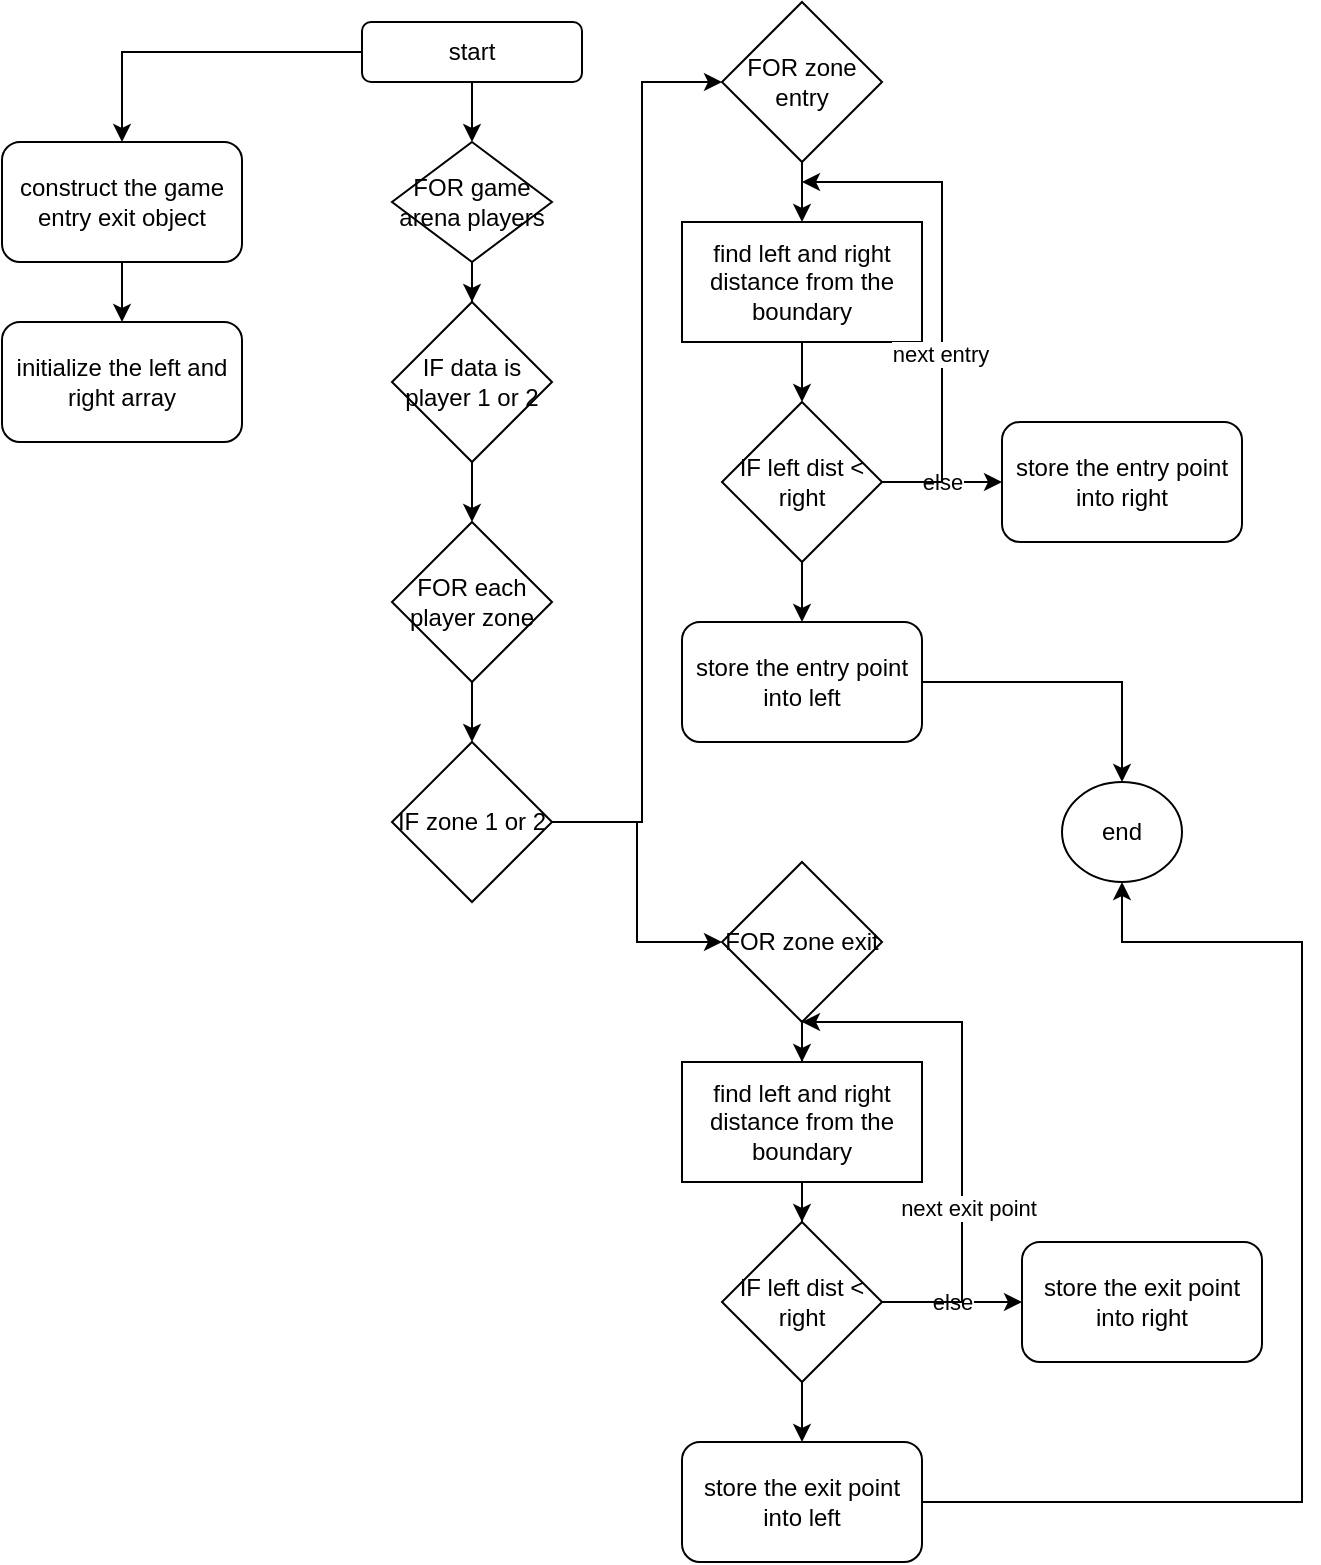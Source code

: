 <mxfile version="17.4.6" type="github">
  <diagram id="iTNfq0sCnRkNE39DYjO4" name="Page-1">
    <mxGraphModel dx="1038" dy="579" grid="1" gridSize="10" guides="1" tooltips="1" connect="1" arrows="1" fold="1" page="1" pageScale="1" pageWidth="850" pageHeight="1100" math="0" shadow="0">
      <root>
        <mxCell id="0" />
        <mxCell id="1" parent="0" />
        <mxCell id="urm9WRpr8ZQr5zMUgPNt-3" value="" style="edgeStyle=orthogonalEdgeStyle;rounded=0;orthogonalLoop=1;jettySize=auto;html=1;" edge="1" parent="1" source="urm9WRpr8ZQr5zMUgPNt-1" target="urm9WRpr8ZQr5zMUgPNt-2">
          <mxGeometry relative="1" as="geometry" />
        </mxCell>
        <mxCell id="urm9WRpr8ZQr5zMUgPNt-9" value="" style="edgeStyle=orthogonalEdgeStyle;rounded=0;orthogonalLoop=1;jettySize=auto;html=1;" edge="1" parent="1" source="urm9WRpr8ZQr5zMUgPNt-1" target="urm9WRpr8ZQr5zMUgPNt-8">
          <mxGeometry relative="1" as="geometry" />
        </mxCell>
        <mxCell id="urm9WRpr8ZQr5zMUgPNt-1" value="start" style="rounded=1;whiteSpace=wrap;html=1;" vertex="1" parent="1">
          <mxGeometry x="350" y="10" width="110" height="30" as="geometry" />
        </mxCell>
        <mxCell id="urm9WRpr8ZQr5zMUgPNt-5" value="" style="edgeStyle=orthogonalEdgeStyle;rounded=0;orthogonalLoop=1;jettySize=auto;html=1;" edge="1" parent="1" source="urm9WRpr8ZQr5zMUgPNt-2" target="urm9WRpr8ZQr5zMUgPNt-4">
          <mxGeometry relative="1" as="geometry" />
        </mxCell>
        <mxCell id="urm9WRpr8ZQr5zMUgPNt-2" value="construct the game entry exit object" style="whiteSpace=wrap;html=1;rounded=1;" vertex="1" parent="1">
          <mxGeometry x="170" y="70" width="120" height="60" as="geometry" />
        </mxCell>
        <mxCell id="urm9WRpr8ZQr5zMUgPNt-4" value="initialize the left and right array" style="whiteSpace=wrap;html=1;rounded=1;" vertex="1" parent="1">
          <mxGeometry x="170" y="160" width="120" height="60" as="geometry" />
        </mxCell>
        <mxCell id="urm9WRpr8ZQr5zMUgPNt-13" value="" style="edgeStyle=orthogonalEdgeStyle;rounded=0;orthogonalLoop=1;jettySize=auto;html=1;" edge="1" parent="1" source="urm9WRpr8ZQr5zMUgPNt-8" target="urm9WRpr8ZQr5zMUgPNt-12">
          <mxGeometry relative="1" as="geometry" />
        </mxCell>
        <mxCell id="urm9WRpr8ZQr5zMUgPNt-8" value="FOR game arena players" style="rhombus;whiteSpace=wrap;html=1;" vertex="1" parent="1">
          <mxGeometry x="365" y="70" width="80" height="60" as="geometry" />
        </mxCell>
        <mxCell id="urm9WRpr8ZQr5zMUgPNt-15" value="" style="edgeStyle=orthogonalEdgeStyle;rounded=0;orthogonalLoop=1;jettySize=auto;html=1;" edge="1" parent="1" source="urm9WRpr8ZQr5zMUgPNt-12" target="urm9WRpr8ZQr5zMUgPNt-14">
          <mxGeometry relative="1" as="geometry" />
        </mxCell>
        <mxCell id="urm9WRpr8ZQr5zMUgPNt-12" value="IF data is player 1 or 2" style="rhombus;whiteSpace=wrap;html=1;" vertex="1" parent="1">
          <mxGeometry x="365" y="150" width="80" height="80" as="geometry" />
        </mxCell>
        <mxCell id="urm9WRpr8ZQr5zMUgPNt-17" value="" style="edgeStyle=orthogonalEdgeStyle;rounded=0;orthogonalLoop=1;jettySize=auto;html=1;" edge="1" parent="1" source="urm9WRpr8ZQr5zMUgPNt-14" target="urm9WRpr8ZQr5zMUgPNt-16">
          <mxGeometry relative="1" as="geometry" />
        </mxCell>
        <mxCell id="urm9WRpr8ZQr5zMUgPNt-14" value="FOR each player zone" style="rhombus;whiteSpace=wrap;html=1;" vertex="1" parent="1">
          <mxGeometry x="365" y="260" width="80" height="80" as="geometry" />
        </mxCell>
        <mxCell id="urm9WRpr8ZQr5zMUgPNt-19" value="" style="edgeStyle=orthogonalEdgeStyle;rounded=0;orthogonalLoop=1;jettySize=auto;html=1;" edge="1" parent="1" source="urm9WRpr8ZQr5zMUgPNt-16">
          <mxGeometry relative="1" as="geometry">
            <mxPoint x="530" y="40" as="targetPoint" />
            <Array as="points">
              <mxPoint x="490" y="410" />
              <mxPoint x="490" y="40" />
            </Array>
          </mxGeometry>
        </mxCell>
        <mxCell id="urm9WRpr8ZQr5zMUgPNt-32" value="" style="edgeStyle=orthogonalEdgeStyle;rounded=0;orthogonalLoop=1;jettySize=auto;html=1;" edge="1" parent="1" source="urm9WRpr8ZQr5zMUgPNt-16" target="urm9WRpr8ZQr5zMUgPNt-31">
          <mxGeometry relative="1" as="geometry" />
        </mxCell>
        <mxCell id="urm9WRpr8ZQr5zMUgPNt-16" value="IF zone 1 or 2" style="rhombus;whiteSpace=wrap;html=1;" vertex="1" parent="1">
          <mxGeometry x="365" y="370" width="80" height="80" as="geometry" />
        </mxCell>
        <mxCell id="urm9WRpr8ZQr5zMUgPNt-22" value="" style="edgeStyle=orthogonalEdgeStyle;rounded=0;orthogonalLoop=1;jettySize=auto;html=1;" edge="1" parent="1" source="urm9WRpr8ZQr5zMUgPNt-20" target="urm9WRpr8ZQr5zMUgPNt-21">
          <mxGeometry relative="1" as="geometry" />
        </mxCell>
        <mxCell id="urm9WRpr8ZQr5zMUgPNt-20" value="FOR zone entry" style="rhombus;whiteSpace=wrap;html=1;" vertex="1" parent="1">
          <mxGeometry x="530" width="80" height="80" as="geometry" />
        </mxCell>
        <mxCell id="urm9WRpr8ZQr5zMUgPNt-24" value="" style="edgeStyle=orthogonalEdgeStyle;rounded=0;orthogonalLoop=1;jettySize=auto;html=1;" edge="1" parent="1" source="urm9WRpr8ZQr5zMUgPNt-21" target="urm9WRpr8ZQr5zMUgPNt-23">
          <mxGeometry relative="1" as="geometry" />
        </mxCell>
        <mxCell id="urm9WRpr8ZQr5zMUgPNt-21" value="find left and right distance from the boundary" style="whiteSpace=wrap;html=1;" vertex="1" parent="1">
          <mxGeometry x="510" y="110" width="120" height="60" as="geometry" />
        </mxCell>
        <mxCell id="urm9WRpr8ZQr5zMUgPNt-28" value="" style="edgeStyle=orthogonalEdgeStyle;rounded=0;orthogonalLoop=1;jettySize=auto;html=1;" edge="1" parent="1" source="urm9WRpr8ZQr5zMUgPNt-23" target="urm9WRpr8ZQr5zMUgPNt-27">
          <mxGeometry relative="1" as="geometry" />
        </mxCell>
        <mxCell id="urm9WRpr8ZQr5zMUgPNt-30" value="else" style="edgeStyle=orthogonalEdgeStyle;rounded=0;orthogonalLoop=1;jettySize=auto;html=1;" edge="1" parent="1" source="urm9WRpr8ZQr5zMUgPNt-23" target="urm9WRpr8ZQr5zMUgPNt-29">
          <mxGeometry relative="1" as="geometry" />
        </mxCell>
        <mxCell id="urm9WRpr8ZQr5zMUgPNt-42" style="edgeStyle=orthogonalEdgeStyle;rounded=0;orthogonalLoop=1;jettySize=auto;html=1;" edge="1" parent="1" source="urm9WRpr8ZQr5zMUgPNt-23">
          <mxGeometry relative="1" as="geometry">
            <mxPoint x="570" y="90" as="targetPoint" />
            <Array as="points">
              <mxPoint x="640" y="240" />
              <mxPoint x="640" y="90" />
            </Array>
          </mxGeometry>
        </mxCell>
        <mxCell id="urm9WRpr8ZQr5zMUgPNt-43" value="next entry" style="edgeLabel;html=1;align=center;verticalAlign=middle;resizable=0;points=[];" vertex="1" connectable="0" parent="urm9WRpr8ZQr5zMUgPNt-42">
          <mxGeometry x="-0.25" y="1" relative="1" as="geometry">
            <mxPoint as="offset" />
          </mxGeometry>
        </mxCell>
        <mxCell id="urm9WRpr8ZQr5zMUgPNt-23" value="IF left dist &amp;lt; right" style="rhombus;whiteSpace=wrap;html=1;" vertex="1" parent="1">
          <mxGeometry x="530" y="200" width="80" height="80" as="geometry" />
        </mxCell>
        <mxCell id="urm9WRpr8ZQr5zMUgPNt-47" style="edgeStyle=orthogonalEdgeStyle;rounded=0;orthogonalLoop=1;jettySize=auto;html=1;" edge="1" parent="1" source="urm9WRpr8ZQr5zMUgPNt-27" target="urm9WRpr8ZQr5zMUgPNt-46">
          <mxGeometry relative="1" as="geometry" />
        </mxCell>
        <mxCell id="urm9WRpr8ZQr5zMUgPNt-27" value="store the entry point into left" style="rounded=1;whiteSpace=wrap;html=1;" vertex="1" parent="1">
          <mxGeometry x="510" y="310" width="120" height="60" as="geometry" />
        </mxCell>
        <mxCell id="urm9WRpr8ZQr5zMUgPNt-29" value="store the entry point into right" style="rounded=1;whiteSpace=wrap;html=1;" vertex="1" parent="1">
          <mxGeometry x="670" y="210" width="120" height="60" as="geometry" />
        </mxCell>
        <mxCell id="urm9WRpr8ZQr5zMUgPNt-34" value="" style="edgeStyle=orthogonalEdgeStyle;rounded=0;orthogonalLoop=1;jettySize=auto;html=1;" edge="1" parent="1" source="urm9WRpr8ZQr5zMUgPNt-31" target="urm9WRpr8ZQr5zMUgPNt-33">
          <mxGeometry relative="1" as="geometry" />
        </mxCell>
        <mxCell id="urm9WRpr8ZQr5zMUgPNt-31" value="FOR zone exit" style="rhombus;whiteSpace=wrap;html=1;" vertex="1" parent="1">
          <mxGeometry x="530" y="430" width="80" height="80" as="geometry" />
        </mxCell>
        <mxCell id="urm9WRpr8ZQr5zMUgPNt-36" value="" style="edgeStyle=orthogonalEdgeStyle;rounded=0;orthogonalLoop=1;jettySize=auto;html=1;" edge="1" parent="1" source="urm9WRpr8ZQr5zMUgPNt-33" target="urm9WRpr8ZQr5zMUgPNt-35">
          <mxGeometry relative="1" as="geometry" />
        </mxCell>
        <mxCell id="urm9WRpr8ZQr5zMUgPNt-33" value="find left and right distance from the boundary" style="whiteSpace=wrap;html=1;" vertex="1" parent="1">
          <mxGeometry x="510" y="530" width="120" height="60" as="geometry" />
        </mxCell>
        <mxCell id="urm9WRpr8ZQr5zMUgPNt-39" value="" style="edgeStyle=orthogonalEdgeStyle;rounded=0;orthogonalLoop=1;jettySize=auto;html=1;" edge="1" parent="1" source="urm9WRpr8ZQr5zMUgPNt-35" target="urm9WRpr8ZQr5zMUgPNt-38">
          <mxGeometry relative="1" as="geometry" />
        </mxCell>
        <mxCell id="urm9WRpr8ZQr5zMUgPNt-41" value="else" style="edgeStyle=orthogonalEdgeStyle;rounded=0;orthogonalLoop=1;jettySize=auto;html=1;" edge="1" parent="1" source="urm9WRpr8ZQr5zMUgPNt-35" target="urm9WRpr8ZQr5zMUgPNt-40">
          <mxGeometry relative="1" as="geometry" />
        </mxCell>
        <mxCell id="urm9WRpr8ZQr5zMUgPNt-44" style="edgeStyle=orthogonalEdgeStyle;rounded=0;orthogonalLoop=1;jettySize=auto;html=1;" edge="1" parent="1" source="urm9WRpr8ZQr5zMUgPNt-35" target="urm9WRpr8ZQr5zMUgPNt-31">
          <mxGeometry relative="1" as="geometry">
            <Array as="points">
              <mxPoint x="650" y="650" />
              <mxPoint x="650" y="510" />
            </Array>
          </mxGeometry>
        </mxCell>
        <mxCell id="urm9WRpr8ZQr5zMUgPNt-45" value="next exit point" style="edgeLabel;html=1;align=center;verticalAlign=middle;resizable=0;points=[];" vertex="1" connectable="0" parent="urm9WRpr8ZQr5zMUgPNt-44">
          <mxGeometry x="-0.329" y="-3" relative="1" as="geometry">
            <mxPoint as="offset" />
          </mxGeometry>
        </mxCell>
        <mxCell id="urm9WRpr8ZQr5zMUgPNt-35" value="IF left dist &amp;lt; right" style="rhombus;whiteSpace=wrap;html=1;" vertex="1" parent="1">
          <mxGeometry x="530" y="610" width="80" height="80" as="geometry" />
        </mxCell>
        <mxCell id="urm9WRpr8ZQr5zMUgPNt-48" style="edgeStyle=orthogonalEdgeStyle;rounded=0;orthogonalLoop=1;jettySize=auto;html=1;entryX=0.5;entryY=1;entryDx=0;entryDy=0;" edge="1" parent="1" source="urm9WRpr8ZQr5zMUgPNt-38" target="urm9WRpr8ZQr5zMUgPNt-46">
          <mxGeometry relative="1" as="geometry">
            <Array as="points">
              <mxPoint x="820" y="750" />
              <mxPoint x="820" y="470" />
              <mxPoint x="730" y="470" />
            </Array>
          </mxGeometry>
        </mxCell>
        <mxCell id="urm9WRpr8ZQr5zMUgPNt-38" value="store the exit point into left" style="rounded=1;whiteSpace=wrap;html=1;" vertex="1" parent="1">
          <mxGeometry x="510" y="720" width="120" height="60" as="geometry" />
        </mxCell>
        <mxCell id="urm9WRpr8ZQr5zMUgPNt-40" value="store the exit point into right" style="rounded=1;whiteSpace=wrap;html=1;" vertex="1" parent="1">
          <mxGeometry x="680" y="620" width="120" height="60" as="geometry" />
        </mxCell>
        <mxCell id="urm9WRpr8ZQr5zMUgPNt-46" value="end" style="ellipse;whiteSpace=wrap;html=1;" vertex="1" parent="1">
          <mxGeometry x="700" y="390" width="60" height="50" as="geometry" />
        </mxCell>
      </root>
    </mxGraphModel>
  </diagram>
</mxfile>
